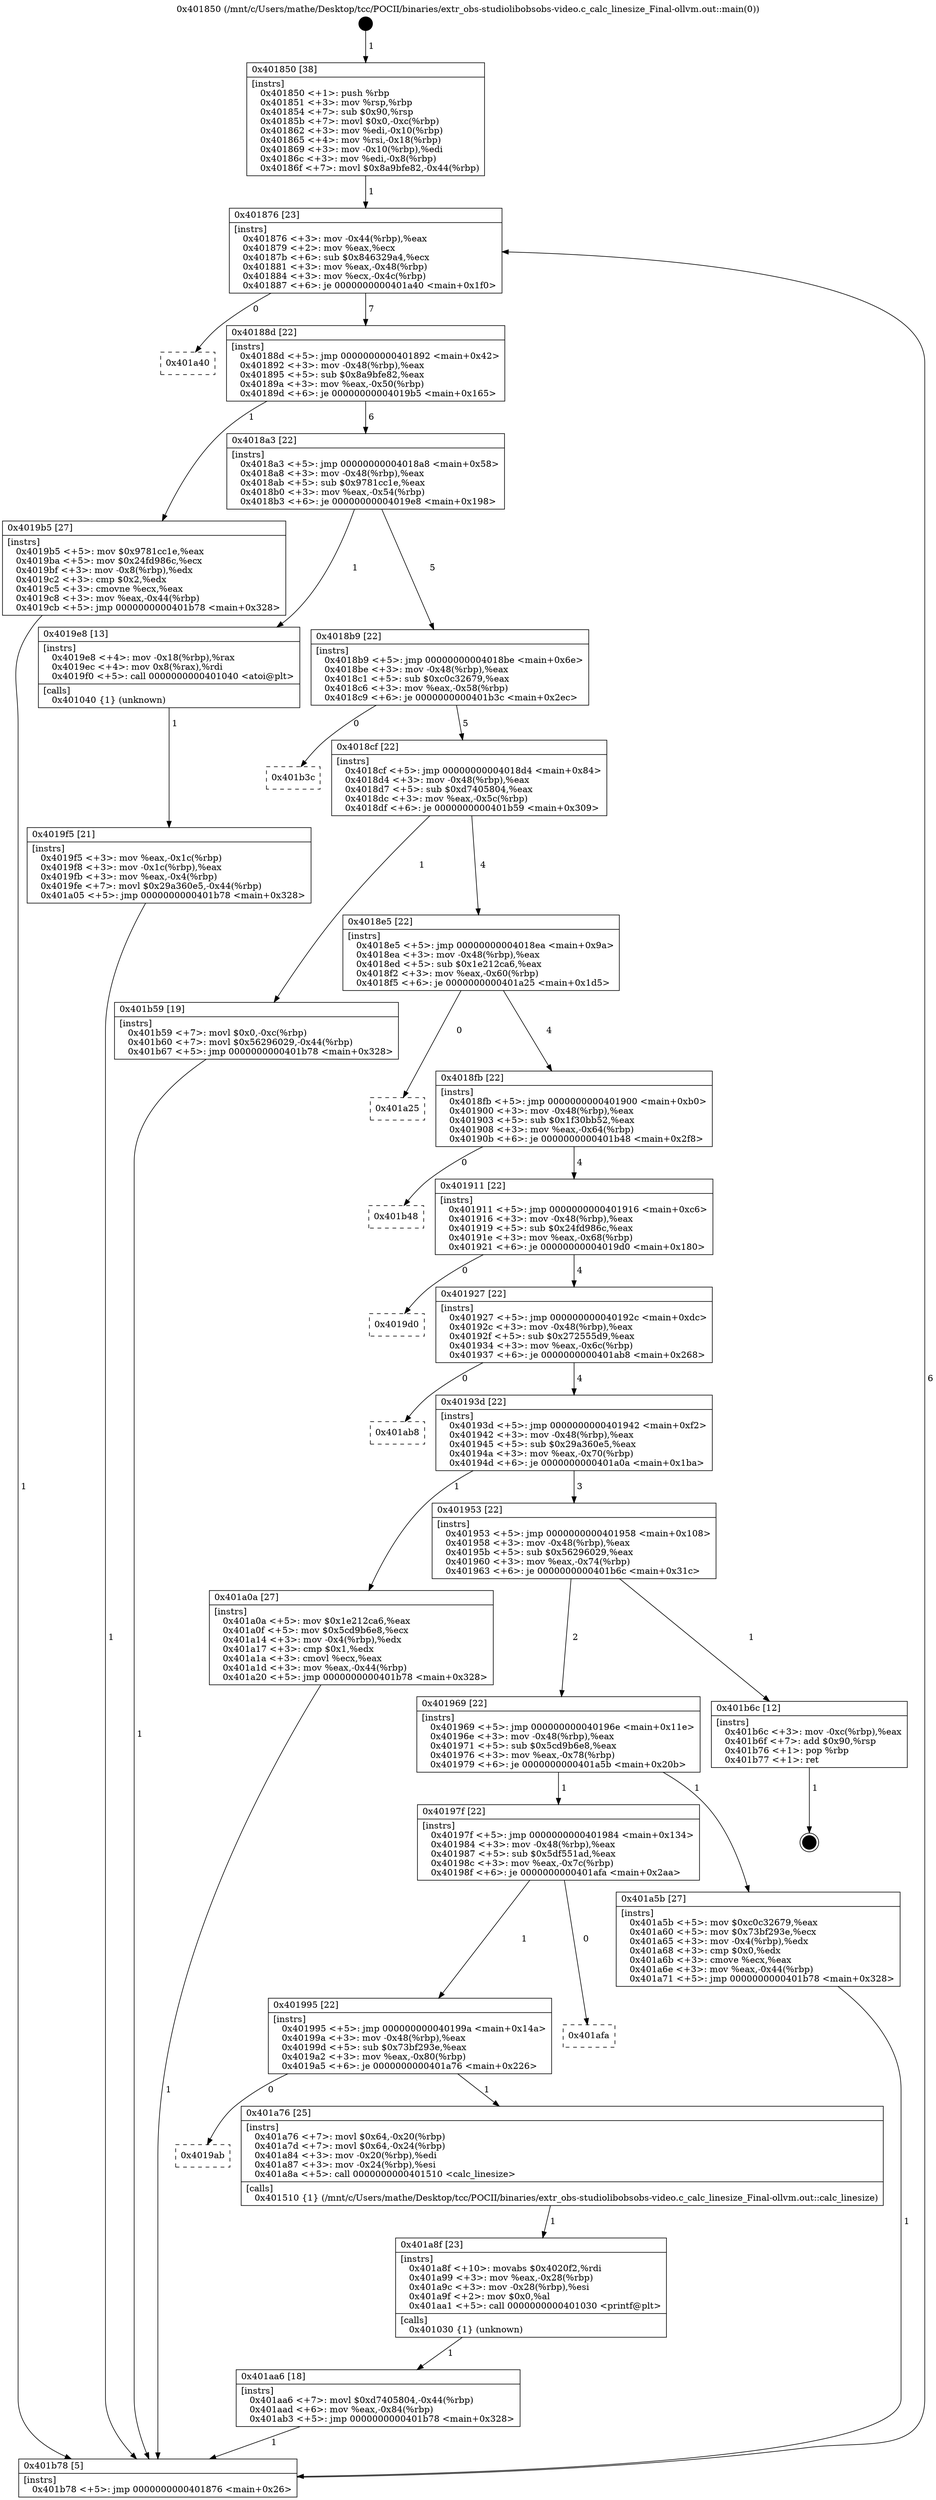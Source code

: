 digraph "0x401850" {
  label = "0x401850 (/mnt/c/Users/mathe/Desktop/tcc/POCII/binaries/extr_obs-studiolibobsobs-video.c_calc_linesize_Final-ollvm.out::main(0))"
  labelloc = "t"
  node[shape=record]

  Entry [label="",width=0.3,height=0.3,shape=circle,fillcolor=black,style=filled]
  "0x401876" [label="{
     0x401876 [23]\l
     | [instrs]\l
     &nbsp;&nbsp;0x401876 \<+3\>: mov -0x44(%rbp),%eax\l
     &nbsp;&nbsp;0x401879 \<+2\>: mov %eax,%ecx\l
     &nbsp;&nbsp;0x40187b \<+6\>: sub $0x846329a4,%ecx\l
     &nbsp;&nbsp;0x401881 \<+3\>: mov %eax,-0x48(%rbp)\l
     &nbsp;&nbsp;0x401884 \<+3\>: mov %ecx,-0x4c(%rbp)\l
     &nbsp;&nbsp;0x401887 \<+6\>: je 0000000000401a40 \<main+0x1f0\>\l
  }"]
  "0x401a40" [label="{
     0x401a40\l
  }", style=dashed]
  "0x40188d" [label="{
     0x40188d [22]\l
     | [instrs]\l
     &nbsp;&nbsp;0x40188d \<+5\>: jmp 0000000000401892 \<main+0x42\>\l
     &nbsp;&nbsp;0x401892 \<+3\>: mov -0x48(%rbp),%eax\l
     &nbsp;&nbsp;0x401895 \<+5\>: sub $0x8a9bfe82,%eax\l
     &nbsp;&nbsp;0x40189a \<+3\>: mov %eax,-0x50(%rbp)\l
     &nbsp;&nbsp;0x40189d \<+6\>: je 00000000004019b5 \<main+0x165\>\l
  }"]
  Exit [label="",width=0.3,height=0.3,shape=circle,fillcolor=black,style=filled,peripheries=2]
  "0x4019b5" [label="{
     0x4019b5 [27]\l
     | [instrs]\l
     &nbsp;&nbsp;0x4019b5 \<+5\>: mov $0x9781cc1e,%eax\l
     &nbsp;&nbsp;0x4019ba \<+5\>: mov $0x24fd986c,%ecx\l
     &nbsp;&nbsp;0x4019bf \<+3\>: mov -0x8(%rbp),%edx\l
     &nbsp;&nbsp;0x4019c2 \<+3\>: cmp $0x2,%edx\l
     &nbsp;&nbsp;0x4019c5 \<+3\>: cmovne %ecx,%eax\l
     &nbsp;&nbsp;0x4019c8 \<+3\>: mov %eax,-0x44(%rbp)\l
     &nbsp;&nbsp;0x4019cb \<+5\>: jmp 0000000000401b78 \<main+0x328\>\l
  }"]
  "0x4018a3" [label="{
     0x4018a3 [22]\l
     | [instrs]\l
     &nbsp;&nbsp;0x4018a3 \<+5\>: jmp 00000000004018a8 \<main+0x58\>\l
     &nbsp;&nbsp;0x4018a8 \<+3\>: mov -0x48(%rbp),%eax\l
     &nbsp;&nbsp;0x4018ab \<+5\>: sub $0x9781cc1e,%eax\l
     &nbsp;&nbsp;0x4018b0 \<+3\>: mov %eax,-0x54(%rbp)\l
     &nbsp;&nbsp;0x4018b3 \<+6\>: je 00000000004019e8 \<main+0x198\>\l
  }"]
  "0x401b78" [label="{
     0x401b78 [5]\l
     | [instrs]\l
     &nbsp;&nbsp;0x401b78 \<+5\>: jmp 0000000000401876 \<main+0x26\>\l
  }"]
  "0x401850" [label="{
     0x401850 [38]\l
     | [instrs]\l
     &nbsp;&nbsp;0x401850 \<+1\>: push %rbp\l
     &nbsp;&nbsp;0x401851 \<+3\>: mov %rsp,%rbp\l
     &nbsp;&nbsp;0x401854 \<+7\>: sub $0x90,%rsp\l
     &nbsp;&nbsp;0x40185b \<+7\>: movl $0x0,-0xc(%rbp)\l
     &nbsp;&nbsp;0x401862 \<+3\>: mov %edi,-0x10(%rbp)\l
     &nbsp;&nbsp;0x401865 \<+4\>: mov %rsi,-0x18(%rbp)\l
     &nbsp;&nbsp;0x401869 \<+3\>: mov -0x10(%rbp),%edi\l
     &nbsp;&nbsp;0x40186c \<+3\>: mov %edi,-0x8(%rbp)\l
     &nbsp;&nbsp;0x40186f \<+7\>: movl $0x8a9bfe82,-0x44(%rbp)\l
  }"]
  "0x401aa6" [label="{
     0x401aa6 [18]\l
     | [instrs]\l
     &nbsp;&nbsp;0x401aa6 \<+7\>: movl $0xd7405804,-0x44(%rbp)\l
     &nbsp;&nbsp;0x401aad \<+6\>: mov %eax,-0x84(%rbp)\l
     &nbsp;&nbsp;0x401ab3 \<+5\>: jmp 0000000000401b78 \<main+0x328\>\l
  }"]
  "0x4019e8" [label="{
     0x4019e8 [13]\l
     | [instrs]\l
     &nbsp;&nbsp;0x4019e8 \<+4\>: mov -0x18(%rbp),%rax\l
     &nbsp;&nbsp;0x4019ec \<+4\>: mov 0x8(%rax),%rdi\l
     &nbsp;&nbsp;0x4019f0 \<+5\>: call 0000000000401040 \<atoi@plt\>\l
     | [calls]\l
     &nbsp;&nbsp;0x401040 \{1\} (unknown)\l
  }"]
  "0x4018b9" [label="{
     0x4018b9 [22]\l
     | [instrs]\l
     &nbsp;&nbsp;0x4018b9 \<+5\>: jmp 00000000004018be \<main+0x6e\>\l
     &nbsp;&nbsp;0x4018be \<+3\>: mov -0x48(%rbp),%eax\l
     &nbsp;&nbsp;0x4018c1 \<+5\>: sub $0xc0c32679,%eax\l
     &nbsp;&nbsp;0x4018c6 \<+3\>: mov %eax,-0x58(%rbp)\l
     &nbsp;&nbsp;0x4018c9 \<+6\>: je 0000000000401b3c \<main+0x2ec\>\l
  }"]
  "0x4019f5" [label="{
     0x4019f5 [21]\l
     | [instrs]\l
     &nbsp;&nbsp;0x4019f5 \<+3\>: mov %eax,-0x1c(%rbp)\l
     &nbsp;&nbsp;0x4019f8 \<+3\>: mov -0x1c(%rbp),%eax\l
     &nbsp;&nbsp;0x4019fb \<+3\>: mov %eax,-0x4(%rbp)\l
     &nbsp;&nbsp;0x4019fe \<+7\>: movl $0x29a360e5,-0x44(%rbp)\l
     &nbsp;&nbsp;0x401a05 \<+5\>: jmp 0000000000401b78 \<main+0x328\>\l
  }"]
  "0x401a8f" [label="{
     0x401a8f [23]\l
     | [instrs]\l
     &nbsp;&nbsp;0x401a8f \<+10\>: movabs $0x4020f2,%rdi\l
     &nbsp;&nbsp;0x401a99 \<+3\>: mov %eax,-0x28(%rbp)\l
     &nbsp;&nbsp;0x401a9c \<+3\>: mov -0x28(%rbp),%esi\l
     &nbsp;&nbsp;0x401a9f \<+2\>: mov $0x0,%al\l
     &nbsp;&nbsp;0x401aa1 \<+5\>: call 0000000000401030 \<printf@plt\>\l
     | [calls]\l
     &nbsp;&nbsp;0x401030 \{1\} (unknown)\l
  }"]
  "0x401b3c" [label="{
     0x401b3c\l
  }", style=dashed]
  "0x4018cf" [label="{
     0x4018cf [22]\l
     | [instrs]\l
     &nbsp;&nbsp;0x4018cf \<+5\>: jmp 00000000004018d4 \<main+0x84\>\l
     &nbsp;&nbsp;0x4018d4 \<+3\>: mov -0x48(%rbp),%eax\l
     &nbsp;&nbsp;0x4018d7 \<+5\>: sub $0xd7405804,%eax\l
     &nbsp;&nbsp;0x4018dc \<+3\>: mov %eax,-0x5c(%rbp)\l
     &nbsp;&nbsp;0x4018df \<+6\>: je 0000000000401b59 \<main+0x309\>\l
  }"]
  "0x4019ab" [label="{
     0x4019ab\l
  }", style=dashed]
  "0x401b59" [label="{
     0x401b59 [19]\l
     | [instrs]\l
     &nbsp;&nbsp;0x401b59 \<+7\>: movl $0x0,-0xc(%rbp)\l
     &nbsp;&nbsp;0x401b60 \<+7\>: movl $0x56296029,-0x44(%rbp)\l
     &nbsp;&nbsp;0x401b67 \<+5\>: jmp 0000000000401b78 \<main+0x328\>\l
  }"]
  "0x4018e5" [label="{
     0x4018e5 [22]\l
     | [instrs]\l
     &nbsp;&nbsp;0x4018e5 \<+5\>: jmp 00000000004018ea \<main+0x9a\>\l
     &nbsp;&nbsp;0x4018ea \<+3\>: mov -0x48(%rbp),%eax\l
     &nbsp;&nbsp;0x4018ed \<+5\>: sub $0x1e212ca6,%eax\l
     &nbsp;&nbsp;0x4018f2 \<+3\>: mov %eax,-0x60(%rbp)\l
     &nbsp;&nbsp;0x4018f5 \<+6\>: je 0000000000401a25 \<main+0x1d5\>\l
  }"]
  "0x401a76" [label="{
     0x401a76 [25]\l
     | [instrs]\l
     &nbsp;&nbsp;0x401a76 \<+7\>: movl $0x64,-0x20(%rbp)\l
     &nbsp;&nbsp;0x401a7d \<+7\>: movl $0x64,-0x24(%rbp)\l
     &nbsp;&nbsp;0x401a84 \<+3\>: mov -0x20(%rbp),%edi\l
     &nbsp;&nbsp;0x401a87 \<+3\>: mov -0x24(%rbp),%esi\l
     &nbsp;&nbsp;0x401a8a \<+5\>: call 0000000000401510 \<calc_linesize\>\l
     | [calls]\l
     &nbsp;&nbsp;0x401510 \{1\} (/mnt/c/Users/mathe/Desktop/tcc/POCII/binaries/extr_obs-studiolibobsobs-video.c_calc_linesize_Final-ollvm.out::calc_linesize)\l
  }"]
  "0x401a25" [label="{
     0x401a25\l
  }", style=dashed]
  "0x4018fb" [label="{
     0x4018fb [22]\l
     | [instrs]\l
     &nbsp;&nbsp;0x4018fb \<+5\>: jmp 0000000000401900 \<main+0xb0\>\l
     &nbsp;&nbsp;0x401900 \<+3\>: mov -0x48(%rbp),%eax\l
     &nbsp;&nbsp;0x401903 \<+5\>: sub $0x1f30bb52,%eax\l
     &nbsp;&nbsp;0x401908 \<+3\>: mov %eax,-0x64(%rbp)\l
     &nbsp;&nbsp;0x40190b \<+6\>: je 0000000000401b48 \<main+0x2f8\>\l
  }"]
  "0x401995" [label="{
     0x401995 [22]\l
     | [instrs]\l
     &nbsp;&nbsp;0x401995 \<+5\>: jmp 000000000040199a \<main+0x14a\>\l
     &nbsp;&nbsp;0x40199a \<+3\>: mov -0x48(%rbp),%eax\l
     &nbsp;&nbsp;0x40199d \<+5\>: sub $0x73bf293e,%eax\l
     &nbsp;&nbsp;0x4019a2 \<+3\>: mov %eax,-0x80(%rbp)\l
     &nbsp;&nbsp;0x4019a5 \<+6\>: je 0000000000401a76 \<main+0x226\>\l
  }"]
  "0x401b48" [label="{
     0x401b48\l
  }", style=dashed]
  "0x401911" [label="{
     0x401911 [22]\l
     | [instrs]\l
     &nbsp;&nbsp;0x401911 \<+5\>: jmp 0000000000401916 \<main+0xc6\>\l
     &nbsp;&nbsp;0x401916 \<+3\>: mov -0x48(%rbp),%eax\l
     &nbsp;&nbsp;0x401919 \<+5\>: sub $0x24fd986c,%eax\l
     &nbsp;&nbsp;0x40191e \<+3\>: mov %eax,-0x68(%rbp)\l
     &nbsp;&nbsp;0x401921 \<+6\>: je 00000000004019d0 \<main+0x180\>\l
  }"]
  "0x401afa" [label="{
     0x401afa\l
  }", style=dashed]
  "0x4019d0" [label="{
     0x4019d0\l
  }", style=dashed]
  "0x401927" [label="{
     0x401927 [22]\l
     | [instrs]\l
     &nbsp;&nbsp;0x401927 \<+5\>: jmp 000000000040192c \<main+0xdc\>\l
     &nbsp;&nbsp;0x40192c \<+3\>: mov -0x48(%rbp),%eax\l
     &nbsp;&nbsp;0x40192f \<+5\>: sub $0x272555d9,%eax\l
     &nbsp;&nbsp;0x401934 \<+3\>: mov %eax,-0x6c(%rbp)\l
     &nbsp;&nbsp;0x401937 \<+6\>: je 0000000000401ab8 \<main+0x268\>\l
  }"]
  "0x40197f" [label="{
     0x40197f [22]\l
     | [instrs]\l
     &nbsp;&nbsp;0x40197f \<+5\>: jmp 0000000000401984 \<main+0x134\>\l
     &nbsp;&nbsp;0x401984 \<+3\>: mov -0x48(%rbp),%eax\l
     &nbsp;&nbsp;0x401987 \<+5\>: sub $0x5df551ad,%eax\l
     &nbsp;&nbsp;0x40198c \<+3\>: mov %eax,-0x7c(%rbp)\l
     &nbsp;&nbsp;0x40198f \<+6\>: je 0000000000401afa \<main+0x2aa\>\l
  }"]
  "0x401ab8" [label="{
     0x401ab8\l
  }", style=dashed]
  "0x40193d" [label="{
     0x40193d [22]\l
     | [instrs]\l
     &nbsp;&nbsp;0x40193d \<+5\>: jmp 0000000000401942 \<main+0xf2\>\l
     &nbsp;&nbsp;0x401942 \<+3\>: mov -0x48(%rbp),%eax\l
     &nbsp;&nbsp;0x401945 \<+5\>: sub $0x29a360e5,%eax\l
     &nbsp;&nbsp;0x40194a \<+3\>: mov %eax,-0x70(%rbp)\l
     &nbsp;&nbsp;0x40194d \<+6\>: je 0000000000401a0a \<main+0x1ba\>\l
  }"]
  "0x401a5b" [label="{
     0x401a5b [27]\l
     | [instrs]\l
     &nbsp;&nbsp;0x401a5b \<+5\>: mov $0xc0c32679,%eax\l
     &nbsp;&nbsp;0x401a60 \<+5\>: mov $0x73bf293e,%ecx\l
     &nbsp;&nbsp;0x401a65 \<+3\>: mov -0x4(%rbp),%edx\l
     &nbsp;&nbsp;0x401a68 \<+3\>: cmp $0x0,%edx\l
     &nbsp;&nbsp;0x401a6b \<+3\>: cmove %ecx,%eax\l
     &nbsp;&nbsp;0x401a6e \<+3\>: mov %eax,-0x44(%rbp)\l
     &nbsp;&nbsp;0x401a71 \<+5\>: jmp 0000000000401b78 \<main+0x328\>\l
  }"]
  "0x401a0a" [label="{
     0x401a0a [27]\l
     | [instrs]\l
     &nbsp;&nbsp;0x401a0a \<+5\>: mov $0x1e212ca6,%eax\l
     &nbsp;&nbsp;0x401a0f \<+5\>: mov $0x5cd9b6e8,%ecx\l
     &nbsp;&nbsp;0x401a14 \<+3\>: mov -0x4(%rbp),%edx\l
     &nbsp;&nbsp;0x401a17 \<+3\>: cmp $0x1,%edx\l
     &nbsp;&nbsp;0x401a1a \<+3\>: cmovl %ecx,%eax\l
     &nbsp;&nbsp;0x401a1d \<+3\>: mov %eax,-0x44(%rbp)\l
     &nbsp;&nbsp;0x401a20 \<+5\>: jmp 0000000000401b78 \<main+0x328\>\l
  }"]
  "0x401953" [label="{
     0x401953 [22]\l
     | [instrs]\l
     &nbsp;&nbsp;0x401953 \<+5\>: jmp 0000000000401958 \<main+0x108\>\l
     &nbsp;&nbsp;0x401958 \<+3\>: mov -0x48(%rbp),%eax\l
     &nbsp;&nbsp;0x40195b \<+5\>: sub $0x56296029,%eax\l
     &nbsp;&nbsp;0x401960 \<+3\>: mov %eax,-0x74(%rbp)\l
     &nbsp;&nbsp;0x401963 \<+6\>: je 0000000000401b6c \<main+0x31c\>\l
  }"]
  "0x401969" [label="{
     0x401969 [22]\l
     | [instrs]\l
     &nbsp;&nbsp;0x401969 \<+5\>: jmp 000000000040196e \<main+0x11e\>\l
     &nbsp;&nbsp;0x40196e \<+3\>: mov -0x48(%rbp),%eax\l
     &nbsp;&nbsp;0x401971 \<+5\>: sub $0x5cd9b6e8,%eax\l
     &nbsp;&nbsp;0x401976 \<+3\>: mov %eax,-0x78(%rbp)\l
     &nbsp;&nbsp;0x401979 \<+6\>: je 0000000000401a5b \<main+0x20b\>\l
  }"]
  "0x401b6c" [label="{
     0x401b6c [12]\l
     | [instrs]\l
     &nbsp;&nbsp;0x401b6c \<+3\>: mov -0xc(%rbp),%eax\l
     &nbsp;&nbsp;0x401b6f \<+7\>: add $0x90,%rsp\l
     &nbsp;&nbsp;0x401b76 \<+1\>: pop %rbp\l
     &nbsp;&nbsp;0x401b77 \<+1\>: ret\l
  }"]
  Entry -> "0x401850" [label=" 1"]
  "0x401876" -> "0x401a40" [label=" 0"]
  "0x401876" -> "0x40188d" [label=" 7"]
  "0x401b6c" -> Exit [label=" 1"]
  "0x40188d" -> "0x4019b5" [label=" 1"]
  "0x40188d" -> "0x4018a3" [label=" 6"]
  "0x4019b5" -> "0x401b78" [label=" 1"]
  "0x401850" -> "0x401876" [label=" 1"]
  "0x401b78" -> "0x401876" [label=" 6"]
  "0x401b59" -> "0x401b78" [label=" 1"]
  "0x4018a3" -> "0x4019e8" [label=" 1"]
  "0x4018a3" -> "0x4018b9" [label=" 5"]
  "0x4019e8" -> "0x4019f5" [label=" 1"]
  "0x4019f5" -> "0x401b78" [label=" 1"]
  "0x401aa6" -> "0x401b78" [label=" 1"]
  "0x4018b9" -> "0x401b3c" [label=" 0"]
  "0x4018b9" -> "0x4018cf" [label=" 5"]
  "0x401a8f" -> "0x401aa6" [label=" 1"]
  "0x4018cf" -> "0x401b59" [label=" 1"]
  "0x4018cf" -> "0x4018e5" [label=" 4"]
  "0x401a76" -> "0x401a8f" [label=" 1"]
  "0x4018e5" -> "0x401a25" [label=" 0"]
  "0x4018e5" -> "0x4018fb" [label=" 4"]
  "0x401995" -> "0x4019ab" [label=" 0"]
  "0x4018fb" -> "0x401b48" [label=" 0"]
  "0x4018fb" -> "0x401911" [label=" 4"]
  "0x401995" -> "0x401a76" [label=" 1"]
  "0x401911" -> "0x4019d0" [label=" 0"]
  "0x401911" -> "0x401927" [label=" 4"]
  "0x40197f" -> "0x401995" [label=" 1"]
  "0x401927" -> "0x401ab8" [label=" 0"]
  "0x401927" -> "0x40193d" [label=" 4"]
  "0x40197f" -> "0x401afa" [label=" 0"]
  "0x40193d" -> "0x401a0a" [label=" 1"]
  "0x40193d" -> "0x401953" [label=" 3"]
  "0x401a0a" -> "0x401b78" [label=" 1"]
  "0x401a5b" -> "0x401b78" [label=" 1"]
  "0x401953" -> "0x401b6c" [label=" 1"]
  "0x401953" -> "0x401969" [label=" 2"]
  "0x401969" -> "0x40197f" [label=" 1"]
  "0x401969" -> "0x401a5b" [label=" 1"]
}
